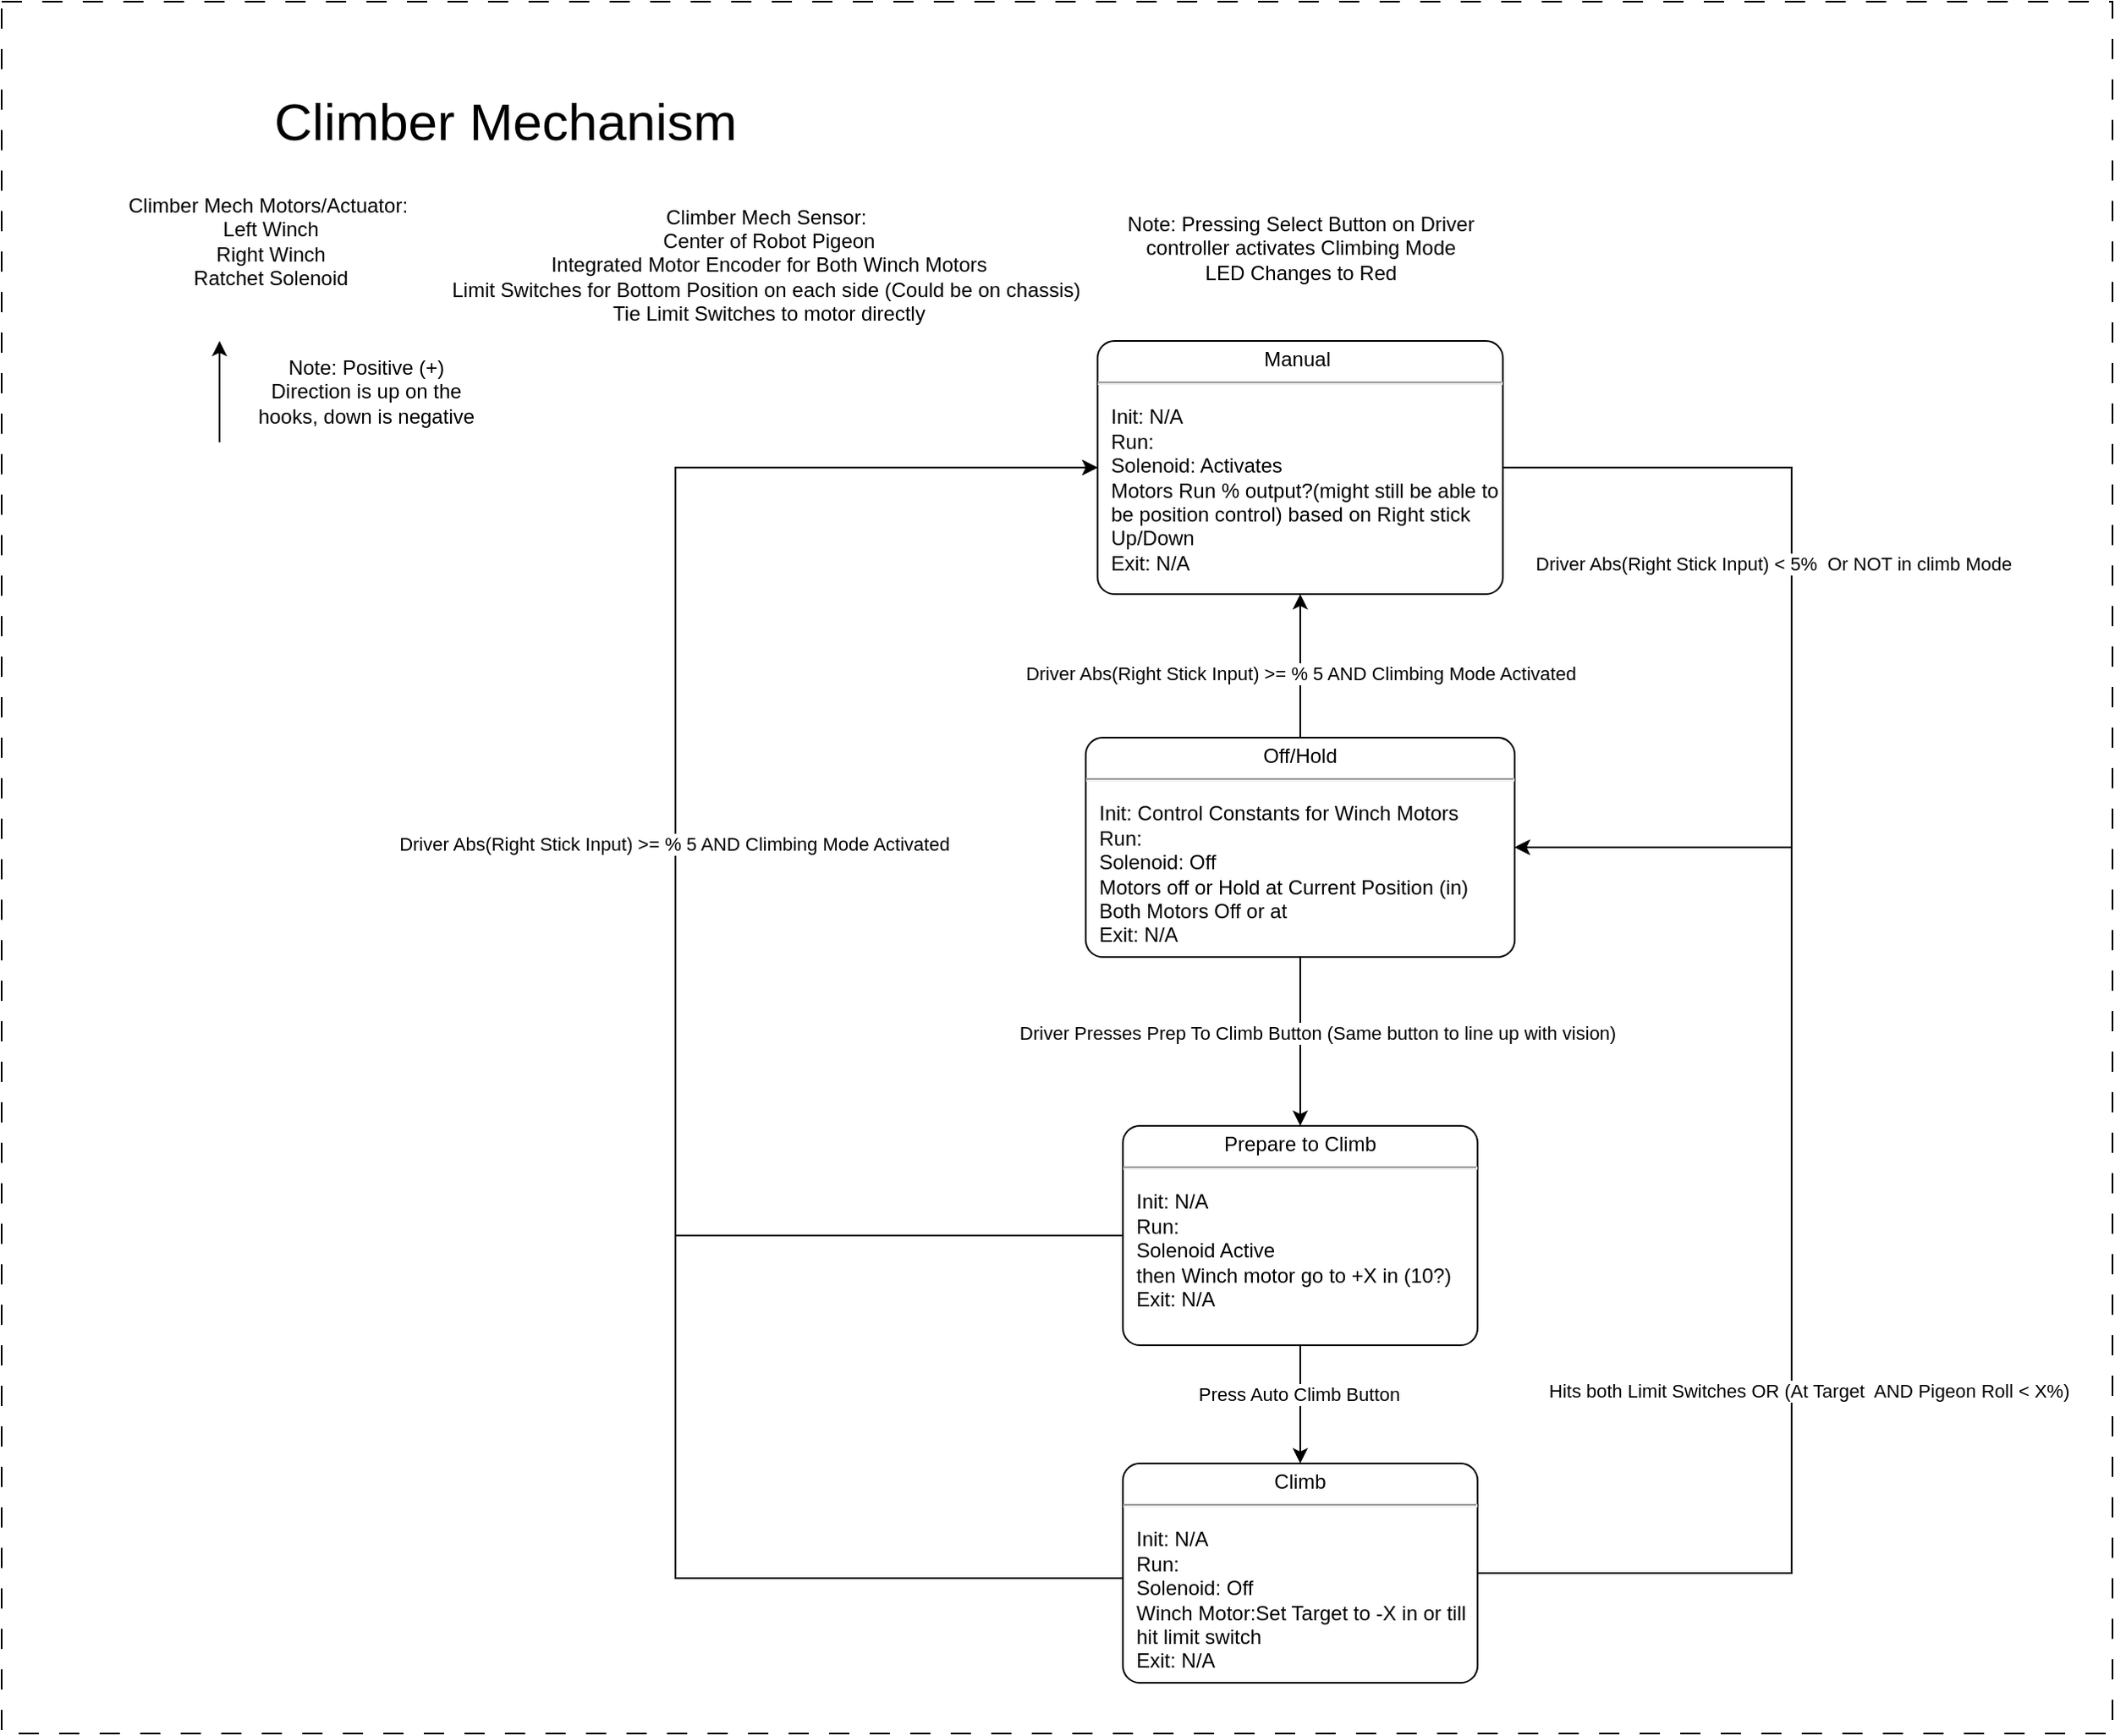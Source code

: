 <mxfile version="22.1.18" type="device">
  <diagram name="Page-1" id="7JSrTSUAfBA1Y6AAACkT">
    <mxGraphModel dx="2758" dy="4448" grid="1" gridSize="10" guides="1" tooltips="1" connect="1" arrows="1" fold="1" page="1" pageScale="1" pageWidth="827" pageHeight="1169" math="0" shadow="0">
      <root>
        <mxCell id="0" />
        <mxCell id="1" parent="0" />
        <mxCell id="FIMyjUegxXdDTG1FlUWc-1" value="" style="rounded=0;whiteSpace=wrap;html=1;fillColor=none;dashed=1;dashPattern=12 12;" vertex="1" parent="1">
          <mxGeometry x="1110" y="-2010" width="1250" height="1026" as="geometry" />
        </mxCell>
        <mxCell id="FIMyjUegxXdDTG1FlUWc-2" value="&lt;p style=&quot;margin:0px;margin-top:4px;text-align:center;&quot;&gt;Manual&amp;nbsp;&lt;/p&gt;&lt;hr&gt;&lt;p&gt;&lt;/p&gt;&lt;p style=&quot;margin:0px;margin-left:8px;text-align:left;&quot;&gt;Init: N/A&lt;br&gt;Run:&amp;nbsp;&lt;/p&gt;&lt;p style=&quot;margin:0px;margin-left:8px;text-align:left;&quot;&gt;Solenoid: Activates&lt;/p&gt;&lt;p style=&quot;margin:0px;margin-left:8px;text-align:left;&quot;&gt;Motors Run % output?(might still be able to be position control) based on Right stick Up/Down&amp;nbsp;&lt;/p&gt;&lt;p style=&quot;margin:0px;margin-left:8px;text-align:left;&quot;&gt;Exit: N/A&lt;/p&gt;" style="shape=mxgraph.sysml.simpleState;html=1;overflow=fill;whiteSpace=wrap;align=center;" vertex="1" parent="1">
          <mxGeometry x="1759" y="-1809" width="240" height="150" as="geometry" />
        </mxCell>
        <mxCell id="FIMyjUegxXdDTG1FlUWc-3" value="Climber Mechanism" style="text;html=1;align=center;verticalAlign=middle;resizable=0;points=[];autosize=1;strokeColor=none;fillColor=none;fontSize=31;" vertex="1" parent="1">
          <mxGeometry x="1258" y="-1964" width="300" height="50" as="geometry" />
        </mxCell>
        <mxCell id="FIMyjUegxXdDTG1FlUWc-4" value="Climber Mech Motors/Actuator:&amp;nbsp;&lt;br&gt;&lt;span style=&quot;font-size:inherit;&quot;&gt;Left Winch&lt;/span&gt;&lt;br&gt;&lt;span style=&quot;font-size:inherit;&quot;&gt;Right Winch&lt;/span&gt;&lt;br&gt;&lt;span style=&quot;font-size:inherit;&quot;&gt;Ratchet Solenoid&lt;/span&gt;" style="text;html=1;align=center;verticalAlign=middle;resizable=0;points=[];autosize=1;strokeColor=none;fillColor=none;" vertex="1" parent="1">
          <mxGeometry x="1174" y="-1903" width="190" height="70" as="geometry" />
        </mxCell>
        <mxCell id="FIMyjUegxXdDTG1FlUWc-5" value="Climber Mech Sensor:&amp;nbsp;&lt;br&gt;Center of Robot Pigeon&lt;br&gt;Integrated Motor Encoder for Both Winch Motors&lt;br&gt;Limit Switches for Bottom Position on each side (Could be on chassis)&amp;nbsp;&lt;br&gt;Tie Limit Switches to motor directly" style="text;html=1;align=center;verticalAlign=middle;resizable=0;points=[];autosize=1;strokeColor=none;fillColor=none;" vertex="1" parent="1">
          <mxGeometry x="1364" y="-1899" width="400" height="90" as="geometry" />
        </mxCell>
        <mxCell id="FIMyjUegxXdDTG1FlUWc-6" value="&lt;p style=&quot;margin:0px;margin-top:4px;text-align:center;&quot;&gt;Off/Hold&lt;/p&gt;&lt;hr&gt;&lt;p&gt;&lt;/p&gt;&lt;p style=&quot;margin:0px;margin-left:8px;text-align:left;&quot;&gt;Init: Control Constants for Winch Motors&lt;br&gt;Run:&amp;nbsp;&lt;/p&gt;&lt;p style=&quot;margin:0px;margin-left:8px;text-align:left;&quot;&gt;Solenoid: Off&lt;/p&gt;&lt;p style=&quot;margin:0px;margin-left:8px;text-align:left;&quot;&gt;M&lt;span style=&quot;background-color: initial;&quot;&gt;otors off or Hold at Current Position (in)&lt;/span&gt;&lt;/p&gt;&lt;p style=&quot;margin:0px;margin-left:8px;text-align:left;&quot;&gt;Both Motors Off or at&amp;nbsp;&lt;/p&gt;&lt;p style=&quot;margin:0px;margin-left:8px;text-align:left;&quot;&gt;Exit: N/A&lt;/p&gt;" style="shape=mxgraph.sysml.simpleState;html=1;overflow=fill;whiteSpace=wrap;align=center;" vertex="1" parent="1">
          <mxGeometry x="1752" y="-1574" width="254" height="130" as="geometry" />
        </mxCell>
        <mxCell id="FIMyjUegxXdDTG1FlUWc-7" style="edgeStyle=orthogonalEdgeStyle;rounded=0;orthogonalLoop=1;jettySize=auto;html=1;exitX=0.5;exitY=0;exitDx=0;exitDy=0;exitPerimeter=0;entryX=0.5;entryY=1;entryDx=0;entryDy=0;entryPerimeter=0;" edge="1" parent="1" source="FIMyjUegxXdDTG1FlUWc-6" target="FIMyjUegxXdDTG1FlUWc-2">
          <mxGeometry relative="1" as="geometry" />
        </mxCell>
        <mxCell id="FIMyjUegxXdDTG1FlUWc-8" value="Driver Abs(Right Stick Input)&amp;nbsp;&amp;gt;= % 5 AND Climbing Mode Activated" style="edgeLabel;html=1;align=center;verticalAlign=middle;resizable=0;points=[];" vertex="1" connectable="0" parent="FIMyjUegxXdDTG1FlUWc-7">
          <mxGeometry x="-0.11" relative="1" as="geometry">
            <mxPoint as="offset" />
          </mxGeometry>
        </mxCell>
        <mxCell id="FIMyjUegxXdDTG1FlUWc-9" value="Note: Pressing Select Button on Driver controller activates Climbing Mode&lt;br&gt;LED Changes to Red" style="text;html=1;strokeColor=none;fillColor=none;align=center;verticalAlign=middle;whiteSpace=wrap;rounded=0;" vertex="1" parent="1">
          <mxGeometry x="1774" y="-1914" width="211" height="100" as="geometry" />
        </mxCell>
        <mxCell id="FIMyjUegxXdDTG1FlUWc-10" style="edgeStyle=orthogonalEdgeStyle;rounded=0;orthogonalLoop=1;jettySize=auto;html=1;entryX=1;entryY=0.5;entryDx=0;entryDy=0;entryPerimeter=0;" edge="1" parent="1" source="FIMyjUegxXdDTG1FlUWc-2" target="FIMyjUegxXdDTG1FlUWc-6">
          <mxGeometry relative="1" as="geometry">
            <Array as="points">
              <mxPoint x="2170" y="-1734" />
              <mxPoint x="2170" y="-1509" />
            </Array>
          </mxGeometry>
        </mxCell>
        <mxCell id="FIMyjUegxXdDTG1FlUWc-11" value="Driver Abs(Right Stick Input) &amp;lt; 5%&amp;nbsp; Or NOT in climb Mode" style="edgeLabel;html=1;align=center;verticalAlign=middle;resizable=0;points=[];" vertex="1" connectable="0" parent="FIMyjUegxXdDTG1FlUWc-10">
          <mxGeometry x="-0.428" relative="1" as="geometry">
            <mxPoint y="57" as="offset" />
          </mxGeometry>
        </mxCell>
        <mxCell id="FIMyjUegxXdDTG1FlUWc-12" value="&lt;p style=&quot;margin:0px;margin-top:4px;text-align:center;&quot;&gt;Prepare to Climb&lt;/p&gt;&lt;hr&gt;&lt;p&gt;&lt;/p&gt;&lt;p style=&quot;margin:0px;margin-left:8px;text-align:left;&quot;&gt;Init: N/A&lt;br&gt;Run:&amp;nbsp;&lt;/p&gt;&lt;p style=&quot;margin:0px;margin-left:8px;text-align:left;&quot;&gt;Solenoid Active&lt;/p&gt;&lt;p style=&quot;margin:0px;margin-left:8px;text-align:left;&quot;&gt;then&amp;nbsp;&lt;span style=&quot;background-color: initial;&quot;&gt;Winch motor go to +X in (10?)&amp;nbsp;&lt;/span&gt;&lt;/p&gt;&lt;p style=&quot;margin:0px;margin-left:8px;text-align:left;&quot;&gt;Exit: N/A&lt;/p&gt;" style="shape=mxgraph.sysml.simpleState;html=1;overflow=fill;whiteSpace=wrap;align=center;" vertex="1" parent="1">
          <mxGeometry x="1774" y="-1344" width="210" height="130" as="geometry" />
        </mxCell>
        <mxCell id="FIMyjUegxXdDTG1FlUWc-13" value="" style="endArrow=classic;html=1;rounded=0;" edge="1" parent="1">
          <mxGeometry width="50" height="50" relative="1" as="geometry">
            <mxPoint x="1239" y="-1749" as="sourcePoint" />
            <mxPoint x="1239" y="-1809" as="targetPoint" />
          </mxGeometry>
        </mxCell>
        <mxCell id="FIMyjUegxXdDTG1FlUWc-14" value="Note: Positive (+) Direction is up on the hooks, down is negative" style="text;html=1;strokeColor=none;fillColor=none;align=center;verticalAlign=middle;whiteSpace=wrap;rounded=0;" vertex="1" parent="1">
          <mxGeometry x="1258" y="-1814" width="136" height="70" as="geometry" />
        </mxCell>
        <mxCell id="FIMyjUegxXdDTG1FlUWc-15" style="edgeStyle=orthogonalEdgeStyle;rounded=0;orthogonalLoop=1;jettySize=auto;html=1;entryX=0.5;entryY=0;entryDx=0;entryDy=0;entryPerimeter=0;" edge="1" parent="1" source="FIMyjUegxXdDTG1FlUWc-6" target="FIMyjUegxXdDTG1FlUWc-12">
          <mxGeometry relative="1" as="geometry" />
        </mxCell>
        <mxCell id="FIMyjUegxXdDTG1FlUWc-16" value="Driver Presses Prep To Climb Button (Same button to line up with vision)" style="edgeLabel;html=1;align=center;verticalAlign=middle;resizable=0;points=[];" vertex="1" connectable="0" parent="FIMyjUegxXdDTG1FlUWc-15">
          <mxGeometry x="-0.106" y="3" relative="1" as="geometry">
            <mxPoint x="7" as="offset" />
          </mxGeometry>
        </mxCell>
        <mxCell id="FIMyjUegxXdDTG1FlUWc-17" value="&lt;p style=&quot;margin:0px;margin-top:4px;text-align:center;&quot;&gt;Climb&lt;/p&gt;&lt;hr&gt;&lt;p&gt;&lt;/p&gt;&lt;p style=&quot;margin:0px;margin-left:8px;text-align:left;&quot;&gt;Init: N/A&lt;br&gt;Run:&amp;nbsp;&lt;/p&gt;&lt;p style=&quot;margin:0px;margin-left:8px;text-align:left;&quot;&gt;Solenoid: Off&lt;/p&gt;&lt;p style=&quot;margin:0px;margin-left:8px;text-align:left;&quot;&gt;Winch Motor:Set Target to -X in or till hit limit switch&lt;/p&gt;&lt;p style=&quot;margin:0px;margin-left:8px;text-align:left;&quot;&gt;Exit: N/A&lt;/p&gt;" style="shape=mxgraph.sysml.simpleState;html=1;overflow=fill;whiteSpace=wrap;align=center;" vertex="1" parent="1">
          <mxGeometry x="1774" y="-1144" width="210" height="130" as="geometry" />
        </mxCell>
        <mxCell id="FIMyjUegxXdDTG1FlUWc-18" style="edgeStyle=orthogonalEdgeStyle;rounded=0;orthogonalLoop=1;jettySize=auto;html=1;entryX=0.5;entryY=0;entryDx=0;entryDy=0;entryPerimeter=0;" edge="1" parent="1" source="FIMyjUegxXdDTG1FlUWc-12" target="FIMyjUegxXdDTG1FlUWc-17">
          <mxGeometry relative="1" as="geometry" />
        </mxCell>
        <mxCell id="FIMyjUegxXdDTG1FlUWc-19" value="Press Auto Climb Button" style="edgeLabel;html=1;align=center;verticalAlign=middle;resizable=0;points=[];" vertex="1" connectable="0" parent="FIMyjUegxXdDTG1FlUWc-18">
          <mxGeometry x="-0.171" y="-1" relative="1" as="geometry">
            <mxPoint as="offset" />
          </mxGeometry>
        </mxCell>
        <mxCell id="FIMyjUegxXdDTG1FlUWc-20" style="edgeStyle=orthogonalEdgeStyle;rounded=0;orthogonalLoop=1;jettySize=auto;html=1;entryX=0;entryY=0.5;entryDx=0;entryDy=0;entryPerimeter=0;" edge="1" parent="1" source="FIMyjUegxXdDTG1FlUWc-12" target="FIMyjUegxXdDTG1FlUWc-2">
          <mxGeometry relative="1" as="geometry">
            <Array as="points">
              <mxPoint x="1509" y="-1279" />
              <mxPoint x="1509" y="-1734" />
            </Array>
          </mxGeometry>
        </mxCell>
        <mxCell id="FIMyjUegxXdDTG1FlUWc-21" style="edgeStyle=orthogonalEdgeStyle;rounded=0;orthogonalLoop=1;jettySize=auto;html=1;exitX=0;exitY=0.5;exitDx=0;exitDy=0;exitPerimeter=0;" edge="1" parent="1" source="FIMyjUegxXdDTG1FlUWc-17">
          <mxGeometry relative="1" as="geometry">
            <mxPoint x="1654" y="-1076.5" as="sourcePoint" />
            <mxPoint x="1759" y="-1734" as="targetPoint" />
            <Array as="points">
              <mxPoint x="1774" y="-1076" />
              <mxPoint x="1509" y="-1076" />
              <mxPoint x="1509" y="-1734" />
            </Array>
          </mxGeometry>
        </mxCell>
        <mxCell id="FIMyjUegxXdDTG1FlUWc-22" value="Driver Abs(Right Stick Input)&amp;nbsp;&amp;gt;= % 5 AND Climbing Mode Activated" style="edgeLabel;html=1;align=center;verticalAlign=middle;resizable=0;points=[];" vertex="1" connectable="0" parent="FIMyjUegxXdDTG1FlUWc-21">
          <mxGeometry x="0.196" y="1" relative="1" as="geometry">
            <mxPoint as="offset" />
          </mxGeometry>
        </mxCell>
        <mxCell id="FIMyjUegxXdDTG1FlUWc-23" style="edgeStyle=orthogonalEdgeStyle;rounded=0;orthogonalLoop=1;jettySize=auto;html=1;entryX=1;entryY=0.5;entryDx=0;entryDy=0;entryPerimeter=0;" edge="1" parent="1" source="FIMyjUegxXdDTG1FlUWc-17" target="FIMyjUegxXdDTG1FlUWc-6">
          <mxGeometry relative="1" as="geometry">
            <Array as="points">
              <mxPoint x="2170" y="-1079" />
              <mxPoint x="2170" y="-1509" />
            </Array>
          </mxGeometry>
        </mxCell>
        <mxCell id="FIMyjUegxXdDTG1FlUWc-24" value="Hits both Limit Switches OR (At Target&amp;nbsp; AND Pigeon Roll &amp;lt; X%)" style="edgeLabel;html=1;align=center;verticalAlign=middle;resizable=0;points=[];" vertex="1" connectable="0" parent="FIMyjUegxXdDTG1FlUWc-23">
          <mxGeometry x="0.126" y="2" relative="1" as="geometry">
            <mxPoint x="12" y="145" as="offset" />
          </mxGeometry>
        </mxCell>
      </root>
    </mxGraphModel>
  </diagram>
</mxfile>
